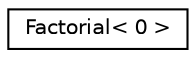 digraph G
{
  edge [fontname="Helvetica",fontsize="10",labelfontname="Helvetica",labelfontsize="10"];
  node [fontname="Helvetica",fontsize="10",shape=record];
  rankdir="LR";
  Node1 [label="Factorial\< 0 \>",height=0.2,width=0.4,color="black", fillcolor="white", style="filled",URL="$structFactorial_3_010_01_4.html"];
}
